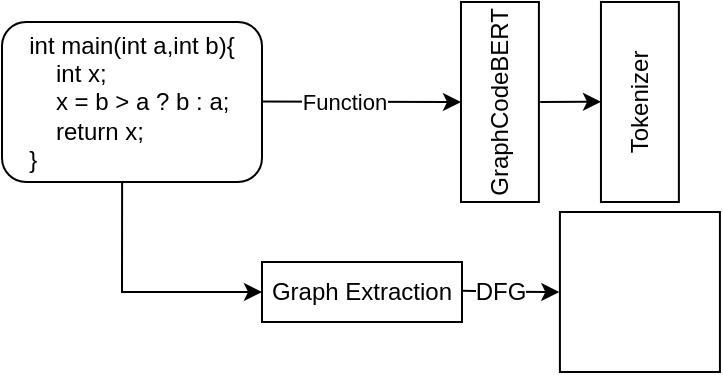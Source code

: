 <mxfile version="21.5.2" type="github">
  <diagram id="kuXfZ5j9J_MOZKS2mzVd" name="第 1 页">
    <mxGraphModel dx="700" dy="378" grid="1" gridSize="10" guides="1" tooltips="1" connect="1" arrows="1" fold="1" page="1" pageScale="1" pageWidth="827" pageHeight="1169" math="0" shadow="0">
      <root>
        <mxCell id="0" />
        <mxCell id="1" parent="0" />
        <mxCell id="bve2lGWTHoPqpzMd3bUK-1" value="&lt;div style=&quot;&quot;&gt;&lt;br&gt;&lt;/div&gt;" style="rounded=0;whiteSpace=wrap;html=1;align=left;direction=south;" vertex="1" parent="1">
          <mxGeometry x="269.49" y="220" width="38.96" height="100" as="geometry" />
        </mxCell>
        <mxCell id="bve2lGWTHoPqpzMd3bUK-2" value="" style="endArrow=classic;html=1;rounded=0;entryX=0.5;entryY=1;entryDx=0;entryDy=0;" edge="1" parent="1" target="bve2lGWTHoPqpzMd3bUK-1">
          <mxGeometry width="50" height="50" relative="1" as="geometry">
            <mxPoint x="151.78" y="269.76" as="sourcePoint" />
            <mxPoint x="280" y="270" as="targetPoint" />
          </mxGeometry>
        </mxCell>
        <mxCell id="bve2lGWTHoPqpzMd3bUK-3" value="Function" style="edgeLabel;html=1;align=center;verticalAlign=middle;resizable=0;points=[];" vertex="1" connectable="0" parent="bve2lGWTHoPqpzMd3bUK-2">
          <mxGeometry x="-0.016" relative="1" as="geometry">
            <mxPoint x="1" as="offset" />
          </mxGeometry>
        </mxCell>
        <mxCell id="bve2lGWTHoPqpzMd3bUK-4" value="int main(int a,int b){&lt;br style=&quot;text-align: left;&quot;&gt;&lt;div style=&quot;text-align: left;&quot;&gt;&lt;span style=&quot;background-color: initial;&quot;&gt;&lt;span style=&quot;white-space: pre;&quot;&gt;&amp;nbsp;&amp;nbsp;&amp;nbsp;&amp;nbsp;&lt;/span&gt;&lt;/span&gt;&lt;span style=&quot;background-color: initial; text-align: left;&quot;&gt;int x;&lt;/span&gt;&lt;/div&gt;&lt;span style=&quot;&quot;&gt;&lt;div style=&quot;text-align: left;&quot;&gt;&lt;span style=&quot;background-color: initial;&quot;&gt;&amp;nbsp; &amp;nbsp; x = b &amp;gt; a ? b : a;&lt;/span&gt;&lt;/div&gt;&lt;/span&gt;&lt;div style=&quot;text-align: left;&quot;&gt;&lt;span style=&quot;background-color: initial;&quot;&gt;&lt;span style=&quot;white-space: pre;&quot;&gt;&amp;nbsp;&amp;nbsp;&amp;nbsp;&amp;nbsp;&lt;/span&gt;&lt;/span&gt;&lt;span style=&quot;background-color: initial;&quot;&gt;return x;&lt;/span&gt;&lt;/div&gt;&lt;div style=&quot;text-align: left;&quot;&gt;&lt;span style=&quot;background-color: initial;&quot;&gt;}&lt;/span&gt;&lt;/div&gt;" style="rounded=1;whiteSpace=wrap;html=1;" vertex="1" parent="1">
          <mxGeometry x="40" y="230" width="130" height="80" as="geometry" />
        </mxCell>
        <mxCell id="bve2lGWTHoPqpzMd3bUK-7" value="GraphCodeBERT" style="text;strokeColor=none;align=center;fillColor=none;html=1;verticalAlign=middle;whiteSpace=wrap;rounded=0;fontSize=12;fontFamily=Helvetica;fontColor=default;rotation=-90;" vertex="1" parent="1">
          <mxGeometry x="260" y="255.0" width="57.93" height="30" as="geometry" />
        </mxCell>
        <mxCell id="bve2lGWTHoPqpzMd3bUK-15" style="edgeStyle=orthogonalEdgeStyle;rounded=0;orthogonalLoop=1;jettySize=auto;html=1;fontFamily=Helvetica;fontSize=12;fontColor=default;entryX=-0.004;entryY=0.5;entryDx=0;entryDy=0;entryPerimeter=0;" edge="1" parent="1" target="bve2lGWTHoPqpzMd3bUK-44">
          <mxGeometry relative="1" as="geometry">
            <mxPoint x="270.0" y="364.4" as="sourcePoint" />
            <mxPoint x="320" y="365.1" as="targetPoint" />
            <Array as="points" />
          </mxGeometry>
        </mxCell>
        <mxCell id="bve2lGWTHoPqpzMd3bUK-16" value="DFG" style="edgeLabel;html=1;align=center;verticalAlign=middle;resizable=0;points=[];fontSize=12;fontFamily=Helvetica;fontColor=default;" vertex="1" connectable="0" parent="bve2lGWTHoPqpzMd3bUK-15">
          <mxGeometry x="-0.047" y="-2" relative="1" as="geometry">
            <mxPoint x="-4" y="-2" as="offset" />
          </mxGeometry>
        </mxCell>
        <mxCell id="bve2lGWTHoPqpzMd3bUK-10" value="Graph Extraction" style="rounded=0;whiteSpace=wrap;html=1;strokeColor=default;fontFamily=Helvetica;fontSize=12;fontColor=default;fillColor=default;" vertex="1" parent="1">
          <mxGeometry x="170" y="350" width="100" height="30" as="geometry" />
        </mxCell>
        <mxCell id="bve2lGWTHoPqpzMd3bUK-14" value="" style="endArrow=classic;html=1;rounded=0;fontFamily=Helvetica;fontSize=12;fontColor=default;exitX=0.462;exitY=1;exitDx=0;exitDy=0;exitPerimeter=0;entryX=0;entryY=0.5;entryDx=0;entryDy=0;" edge="1" parent="1" source="bve2lGWTHoPqpzMd3bUK-4" target="bve2lGWTHoPqpzMd3bUK-10">
          <mxGeometry width="50" height="50" relative="1" as="geometry">
            <mxPoint x="100" y="311" as="sourcePoint" />
            <mxPoint x="130" y="370" as="targetPoint" />
            <Array as="points">
              <mxPoint x="100" y="365" />
            </Array>
          </mxGeometry>
        </mxCell>
        <mxCell id="bve2lGWTHoPqpzMd3bUK-37" value="&lt;div style=&quot;&quot;&gt;&lt;br&gt;&lt;/div&gt;" style="rounded=0;whiteSpace=wrap;html=1;align=left;direction=south;" vertex="1" parent="1">
          <mxGeometry x="339.48" y="220" width="38.96" height="100" as="geometry" />
        </mxCell>
        <mxCell id="bve2lGWTHoPqpzMd3bUK-38" value="Tokenizer" style="text;strokeColor=none;align=center;fillColor=none;html=1;verticalAlign=middle;whiteSpace=wrap;rounded=0;fontSize=12;fontFamily=Helvetica;fontColor=default;rotation=-90;" vertex="1" parent="1">
          <mxGeometry x="329.99" y="255" width="57.93" height="30" as="geometry" />
        </mxCell>
        <mxCell id="bve2lGWTHoPqpzMd3bUK-40" value="" style="endArrow=classic;html=1;rounded=0;fontFamily=Helvetica;fontSize=12;fontColor=default;exitX=0.699;exitY=-0.026;exitDx=0;exitDy=0;exitPerimeter=0;entryX=0.698;entryY=0.991;entryDx=0;entryDy=0;entryPerimeter=0;" edge="1" parent="1">
          <mxGeometry width="50" height="50" relative="1" as="geometry">
            <mxPoint x="309.113" y="270.0" as="sourcePoint" />
            <mxPoint x="339.481" y="269.9" as="targetPoint" />
          </mxGeometry>
        </mxCell>
        <mxCell id="bve2lGWTHoPqpzMd3bUK-44" value="" style="whiteSpace=wrap;html=1;aspect=fixed;rounded=0;strokeColor=default;fontFamily=Helvetica;fontSize=12;fontColor=default;fillColor=default;" vertex="1" parent="1">
          <mxGeometry x="318.96" y="325" width="80" height="80" as="geometry" />
        </mxCell>
      </root>
    </mxGraphModel>
  </diagram>
</mxfile>

